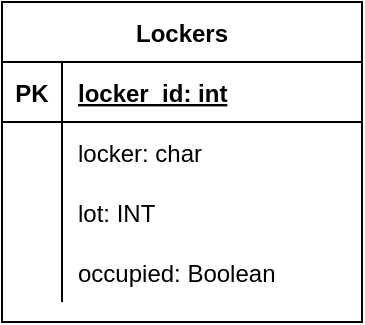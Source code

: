 <mxfile version="13.7.3" type="device"><diagram id="uTwtQTbRDSbGRboPveQk" name="Page-1"><mxGraphModel dx="1024" dy="592" grid="1" gridSize="10" guides="1" tooltips="1" connect="1" arrows="1" fold="1" page="1" pageScale="1" pageWidth="827" pageHeight="1169" math="0" shadow="0"><root><mxCell id="0"/><mxCell id="1" parent="0"/><mxCell id="aD3GwvFUQfPiiOFp7PNW-1" value="Lockers" style="shape=table;startSize=30;container=1;collapsible=1;childLayout=tableLayout;fixedRows=1;rowLines=0;fontStyle=1;align=center;resizeLast=1;" vertex="1" parent="1"><mxGeometry x="280" y="160" width="180" height="160" as="geometry"/></mxCell><mxCell id="aD3GwvFUQfPiiOFp7PNW-2" value="" style="shape=partialRectangle;collapsible=0;dropTarget=0;pointerEvents=0;fillColor=none;top=0;left=0;bottom=1;right=0;points=[[0,0.5],[1,0.5]];portConstraint=eastwest;" vertex="1" parent="aD3GwvFUQfPiiOFp7PNW-1"><mxGeometry y="30" width="180" height="30" as="geometry"/></mxCell><mxCell id="aD3GwvFUQfPiiOFp7PNW-3" value="PK" style="shape=partialRectangle;connectable=0;fillColor=none;top=0;left=0;bottom=0;right=0;fontStyle=1;overflow=hidden;" vertex="1" parent="aD3GwvFUQfPiiOFp7PNW-2"><mxGeometry width="30" height="30" as="geometry"/></mxCell><mxCell id="aD3GwvFUQfPiiOFp7PNW-4" value="locker_id: int" style="shape=partialRectangle;connectable=0;fillColor=none;top=0;left=0;bottom=0;right=0;align=left;spacingLeft=6;fontStyle=5;overflow=hidden;" vertex="1" parent="aD3GwvFUQfPiiOFp7PNW-2"><mxGeometry x="30" width="150" height="30" as="geometry"/></mxCell><mxCell id="aD3GwvFUQfPiiOFp7PNW-5" value="" style="shape=partialRectangle;collapsible=0;dropTarget=0;pointerEvents=0;fillColor=none;top=0;left=0;bottom=0;right=0;points=[[0,0.5],[1,0.5]];portConstraint=eastwest;" vertex="1" parent="aD3GwvFUQfPiiOFp7PNW-1"><mxGeometry y="60" width="180" height="30" as="geometry"/></mxCell><mxCell id="aD3GwvFUQfPiiOFp7PNW-6" value="" style="shape=partialRectangle;connectable=0;fillColor=none;top=0;left=0;bottom=0;right=0;editable=1;overflow=hidden;" vertex="1" parent="aD3GwvFUQfPiiOFp7PNW-5"><mxGeometry width="30" height="30" as="geometry"/></mxCell><mxCell id="aD3GwvFUQfPiiOFp7PNW-7" value="locker: char" style="shape=partialRectangle;connectable=0;fillColor=none;top=0;left=0;bottom=0;right=0;align=left;spacingLeft=6;overflow=hidden;" vertex="1" parent="aD3GwvFUQfPiiOFp7PNW-5"><mxGeometry x="30" width="150" height="30" as="geometry"/></mxCell><mxCell id="aD3GwvFUQfPiiOFp7PNW-8" value="" style="shape=partialRectangle;collapsible=0;dropTarget=0;pointerEvents=0;fillColor=none;top=0;left=0;bottom=0;right=0;points=[[0,0.5],[1,0.5]];portConstraint=eastwest;" vertex="1" parent="aD3GwvFUQfPiiOFp7PNW-1"><mxGeometry y="90" width="180" height="30" as="geometry"/></mxCell><mxCell id="aD3GwvFUQfPiiOFp7PNW-9" value="" style="shape=partialRectangle;connectable=0;fillColor=none;top=0;left=0;bottom=0;right=0;editable=1;overflow=hidden;" vertex="1" parent="aD3GwvFUQfPiiOFp7PNW-8"><mxGeometry width="30" height="30" as="geometry"/></mxCell><mxCell id="aD3GwvFUQfPiiOFp7PNW-10" value="lot: INT" style="shape=partialRectangle;connectable=0;fillColor=none;top=0;left=0;bottom=0;right=0;align=left;spacingLeft=6;overflow=hidden;" vertex="1" parent="aD3GwvFUQfPiiOFp7PNW-8"><mxGeometry x="30" width="150" height="30" as="geometry"/></mxCell><mxCell id="aD3GwvFUQfPiiOFp7PNW-11" value="" style="shape=partialRectangle;collapsible=0;dropTarget=0;pointerEvents=0;fillColor=none;top=0;left=0;bottom=0;right=0;points=[[0,0.5],[1,0.5]];portConstraint=eastwest;" vertex="1" parent="aD3GwvFUQfPiiOFp7PNW-1"><mxGeometry y="120" width="180" height="30" as="geometry"/></mxCell><mxCell id="aD3GwvFUQfPiiOFp7PNW-12" value="" style="shape=partialRectangle;connectable=0;fillColor=none;top=0;left=0;bottom=0;right=0;editable=1;overflow=hidden;" vertex="1" parent="aD3GwvFUQfPiiOFp7PNW-11"><mxGeometry width="30" height="30" as="geometry"/></mxCell><mxCell id="aD3GwvFUQfPiiOFp7PNW-13" value="occupied: Boolean" style="shape=partialRectangle;connectable=0;fillColor=none;top=0;left=0;bottom=0;right=0;align=left;spacingLeft=6;overflow=hidden;" vertex="1" parent="aD3GwvFUQfPiiOFp7PNW-11"><mxGeometry x="30" width="150" height="30" as="geometry"/></mxCell></root></mxGraphModel></diagram></mxfile>